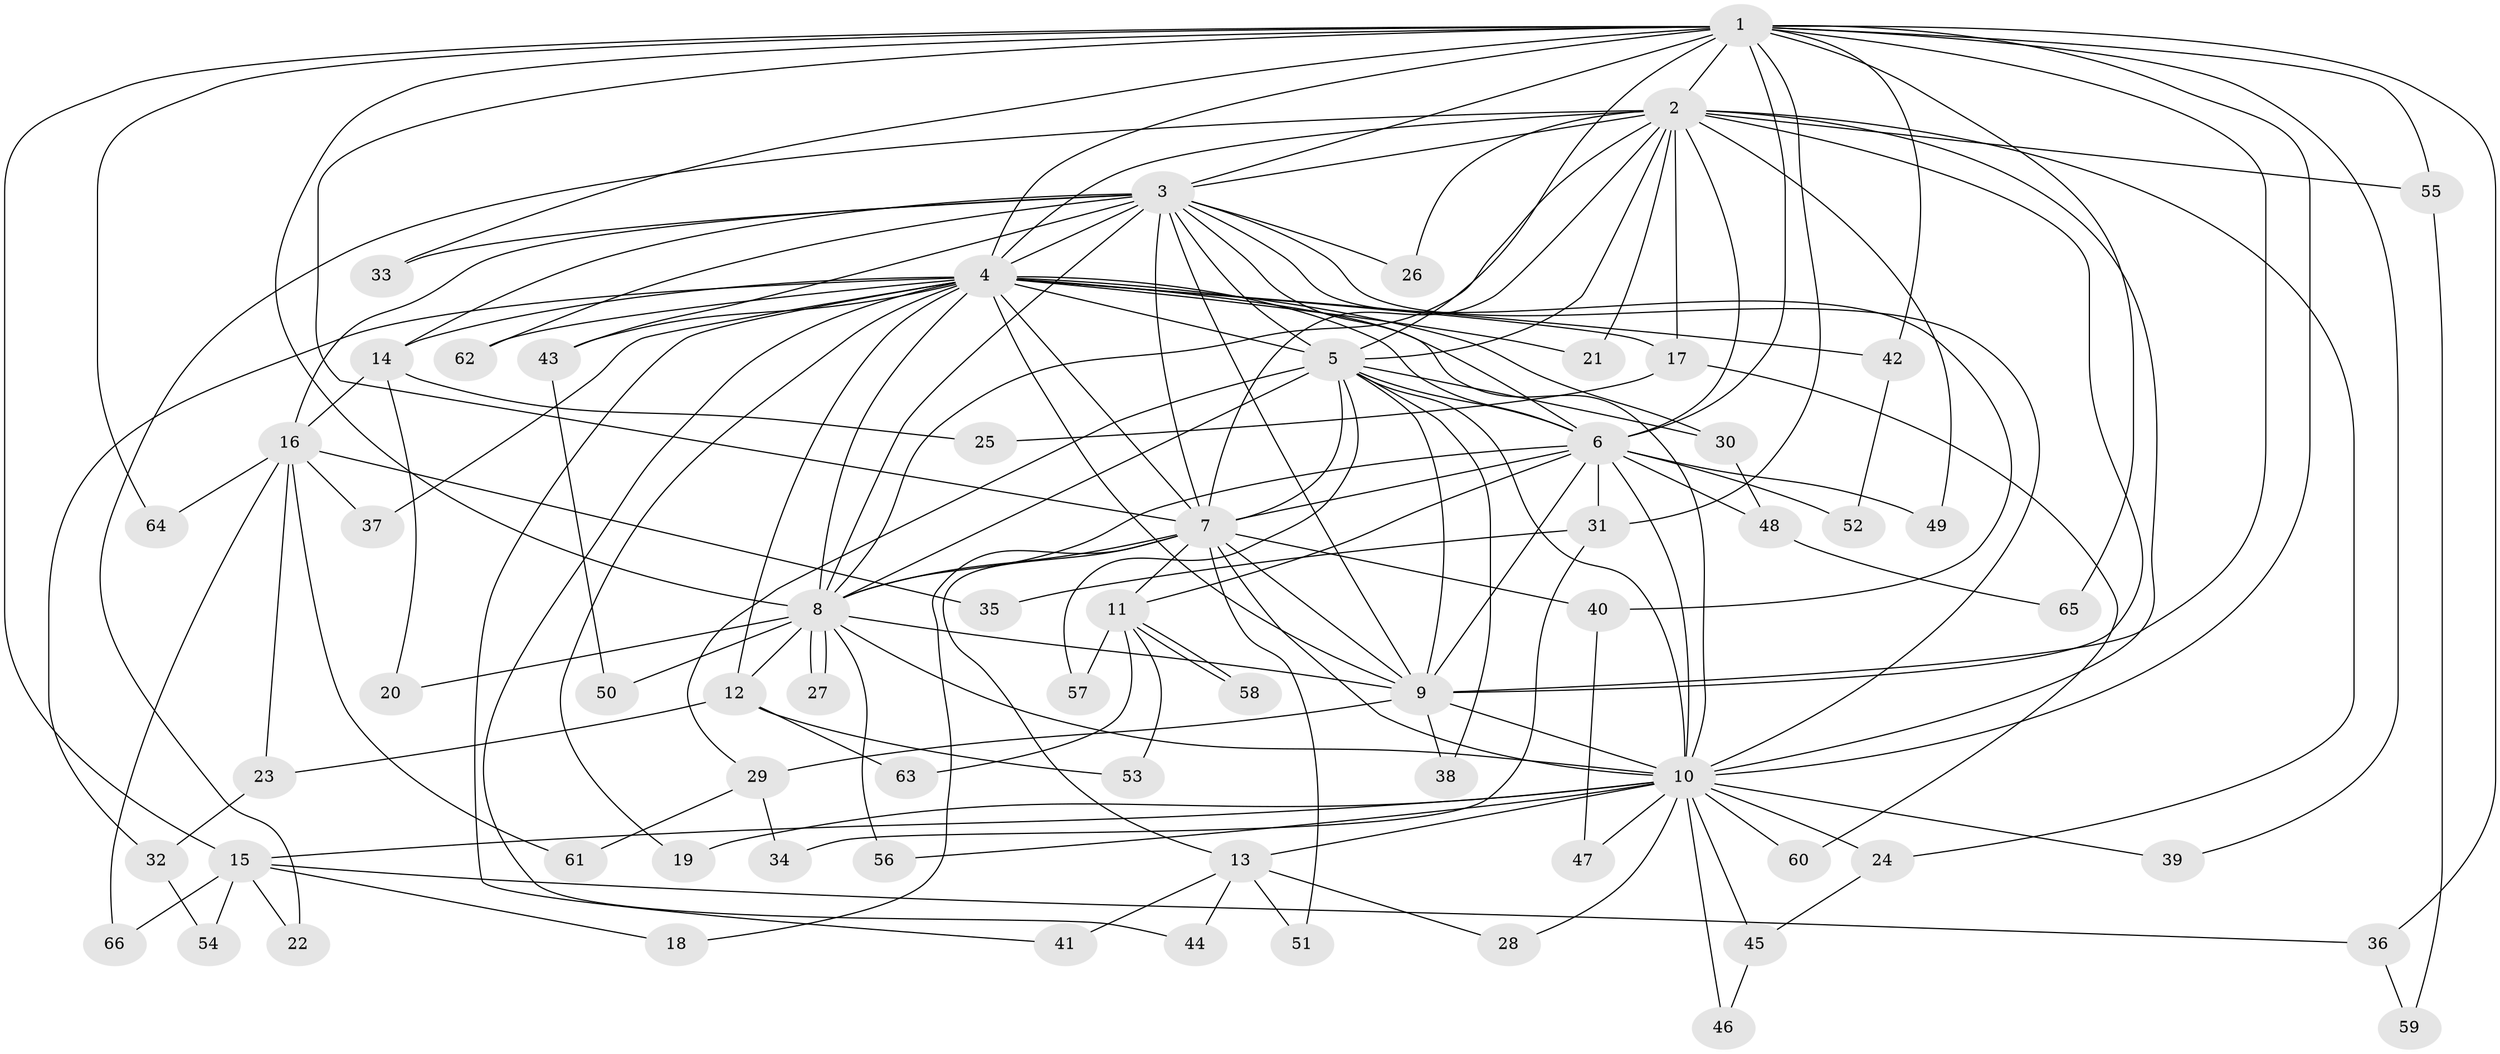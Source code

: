 // Generated by graph-tools (version 1.1) at 2025/34/03/09/25 02:34:56]
// undirected, 66 vertices, 157 edges
graph export_dot {
graph [start="1"]
  node [color=gray90,style=filled];
  1;
  2;
  3;
  4;
  5;
  6;
  7;
  8;
  9;
  10;
  11;
  12;
  13;
  14;
  15;
  16;
  17;
  18;
  19;
  20;
  21;
  22;
  23;
  24;
  25;
  26;
  27;
  28;
  29;
  30;
  31;
  32;
  33;
  34;
  35;
  36;
  37;
  38;
  39;
  40;
  41;
  42;
  43;
  44;
  45;
  46;
  47;
  48;
  49;
  50;
  51;
  52;
  53;
  54;
  55;
  56;
  57;
  58;
  59;
  60;
  61;
  62;
  63;
  64;
  65;
  66;
  1 -- 2;
  1 -- 3;
  1 -- 4;
  1 -- 5;
  1 -- 6;
  1 -- 7;
  1 -- 8;
  1 -- 9;
  1 -- 10;
  1 -- 15;
  1 -- 31;
  1 -- 33;
  1 -- 36;
  1 -- 39;
  1 -- 42;
  1 -- 55;
  1 -- 64;
  1 -- 65;
  2 -- 3;
  2 -- 4;
  2 -- 5;
  2 -- 6;
  2 -- 7;
  2 -- 8;
  2 -- 9;
  2 -- 10;
  2 -- 17;
  2 -- 21;
  2 -- 22;
  2 -- 24;
  2 -- 26;
  2 -- 49;
  2 -- 55;
  3 -- 4;
  3 -- 5;
  3 -- 6;
  3 -- 7;
  3 -- 8;
  3 -- 9;
  3 -- 10;
  3 -- 14;
  3 -- 16;
  3 -- 26;
  3 -- 33;
  3 -- 40;
  3 -- 43;
  3 -- 62;
  4 -- 5;
  4 -- 6;
  4 -- 7;
  4 -- 8;
  4 -- 9;
  4 -- 10;
  4 -- 12;
  4 -- 14;
  4 -- 17;
  4 -- 19;
  4 -- 21;
  4 -- 30;
  4 -- 32;
  4 -- 37;
  4 -- 41;
  4 -- 42;
  4 -- 43;
  4 -- 44;
  4 -- 62;
  5 -- 6;
  5 -- 7;
  5 -- 8;
  5 -- 9;
  5 -- 10;
  5 -- 29;
  5 -- 30;
  5 -- 38;
  5 -- 57;
  6 -- 7;
  6 -- 8;
  6 -- 9;
  6 -- 10;
  6 -- 11;
  6 -- 31;
  6 -- 48;
  6 -- 49;
  6 -- 52;
  7 -- 8;
  7 -- 9;
  7 -- 10;
  7 -- 11;
  7 -- 13;
  7 -- 18;
  7 -- 40;
  7 -- 51;
  8 -- 9;
  8 -- 10;
  8 -- 12;
  8 -- 20;
  8 -- 27;
  8 -- 27;
  8 -- 50;
  8 -- 56;
  9 -- 10;
  9 -- 29;
  9 -- 38;
  10 -- 13;
  10 -- 15;
  10 -- 19;
  10 -- 24;
  10 -- 28;
  10 -- 39;
  10 -- 45;
  10 -- 46;
  10 -- 47;
  10 -- 56;
  10 -- 60;
  11 -- 53;
  11 -- 57;
  11 -- 58;
  11 -- 58;
  11 -- 63;
  12 -- 23;
  12 -- 53;
  12 -- 63;
  13 -- 28;
  13 -- 41;
  13 -- 44;
  13 -- 51;
  14 -- 16;
  14 -- 20;
  14 -- 25;
  15 -- 18;
  15 -- 22;
  15 -- 36;
  15 -- 54;
  15 -- 66;
  16 -- 23;
  16 -- 35;
  16 -- 37;
  16 -- 61;
  16 -- 64;
  16 -- 66;
  17 -- 25;
  17 -- 60;
  23 -- 32;
  24 -- 45;
  29 -- 34;
  29 -- 61;
  30 -- 48;
  31 -- 34;
  31 -- 35;
  32 -- 54;
  36 -- 59;
  40 -- 47;
  42 -- 52;
  43 -- 50;
  45 -- 46;
  48 -- 65;
  55 -- 59;
}
